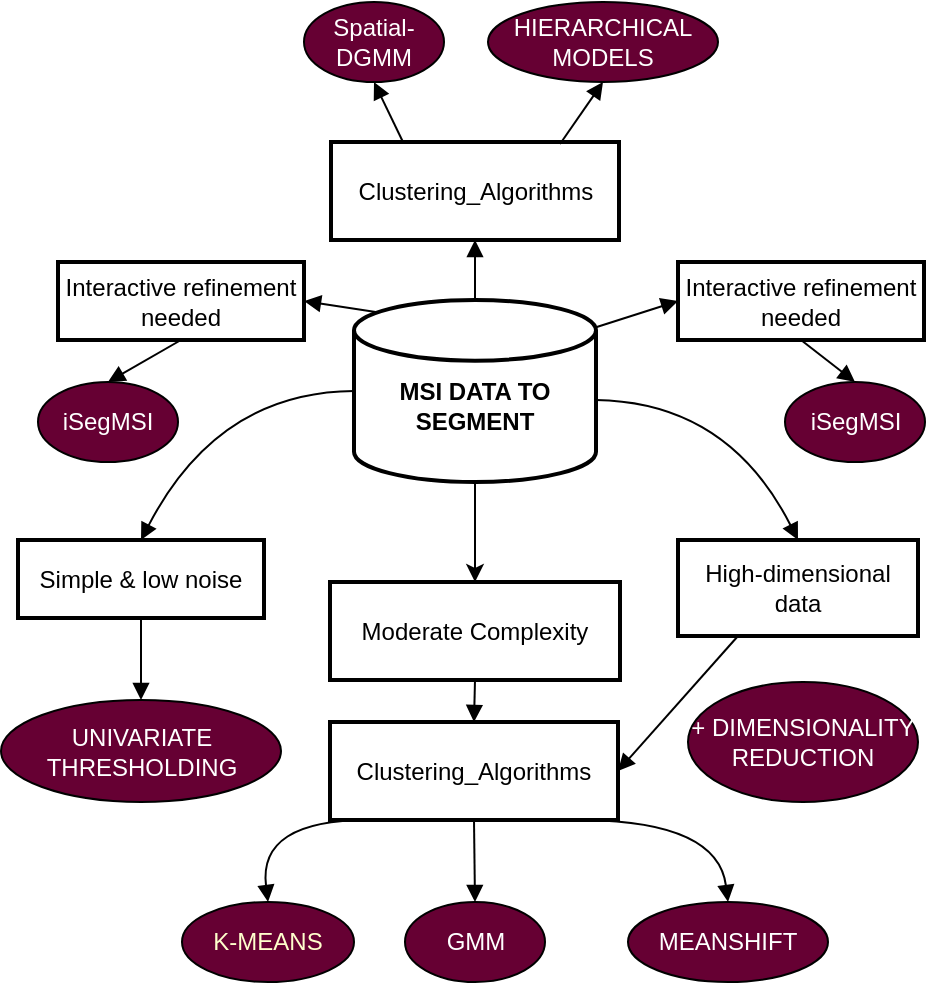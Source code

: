 <mxfile version="25.0.3">
  <diagram name="Page-1" id="iZgIoxNpqGOO7ZB-FSPc">
    <mxGraphModel dx="741" dy="879" grid="1" gridSize="10" guides="1" tooltips="1" connect="1" arrows="1" fold="1" page="1" pageScale="1" pageWidth="827" pageHeight="1169" math="0" shadow="0">
      <root>
        <mxCell id="0" />
        <mxCell id="1" parent="0" />
        <mxCell id="2" value="Simple &amp; low noise" style="whiteSpace=wrap;strokeWidth=2;" parent="1" vertex="1">
          <mxGeometry x="140" y="299" width="123" height="39" as="geometry" />
        </mxCell>
        <mxCell id="4" value="Moderate Complexity" style="whiteSpace=wrap;strokeWidth=2;" parent="1" vertex="1">
          <mxGeometry x="296" y="320" width="145" height="49" as="geometry" />
        </mxCell>
        <mxCell id="5" value="Clustering_Algorithms" style="whiteSpace=wrap;strokeWidth=2;" parent="1" vertex="1">
          <mxGeometry x="296" y="390" width="144" height="49" as="geometry" />
        </mxCell>
        <mxCell id="9" value="High-dimensional data" style="whiteSpace=wrap;strokeWidth=2;" parent="1" vertex="1">
          <mxGeometry x="470" y="299" width="120" height="48" as="geometry" />
        </mxCell>
        <mxCell id="11" value="" style="curved=1;startArrow=none;endArrow=block;exitX=0.5;exitY=1;entryX=0.5;entryY=0;entryDx=0;entryDy=0;" parent="1" source="2" target="UIzW6wYrs1wKKpYDVVE--30" edge="1">
          <mxGeometry relative="1" as="geometry">
            <Array as="points" />
            <mxPoint x="136.5" y="347" as="targetPoint" />
          </mxGeometry>
        </mxCell>
        <mxCell id="12" value="" style="curved=1;startArrow=none;endArrow=block;exitX=0.5;exitY=1;entryX=0.5;entryY=-0.01;" parent="1" source="4" target="5" edge="1">
          <mxGeometry relative="1" as="geometry">
            <Array as="points" />
          </mxGeometry>
        </mxCell>
        <mxCell id="13" value="" style="curved=1;startArrow=none;endArrow=block;exitX=0.14;exitY=0.99;entryX=0.5;entryY=0;entryDx=0;entryDy=0;" parent="1" source="5" target="UIzW6wYrs1wKKpYDVVE--22" edge="1">
          <mxGeometry relative="1" as="geometry">
            <Array as="points">
              <mxPoint x="260" y="439" />
            </Array>
            <mxPoint x="245" y="468" as="targetPoint" />
          </mxGeometry>
        </mxCell>
        <mxCell id="14" value="" style="curved=1;startArrow=none;endArrow=block;exitX=0.5;exitY=0.99;entryX=0.5;entryY=0;entryDx=0;entryDy=0;" parent="1" source="5" target="UIzW6wYrs1wKKpYDVVE--24" edge="1">
          <mxGeometry relative="1" as="geometry">
            <Array as="points" />
            <mxPoint x="368.5" y="517" as="targetPoint" />
          </mxGeometry>
        </mxCell>
        <mxCell id="15" value="" style="curved=1;startArrow=none;endArrow=block;exitX=0.88;exitY=0.99;entryX=0.5;entryY=0;entryDx=0;entryDy=0;" parent="1" source="5" target="UIzW6wYrs1wKKpYDVVE--23" edge="1">
          <mxGeometry relative="1" as="geometry">
            <Array as="points">
              <mxPoint x="490" y="440" />
            </Array>
            <mxPoint x="534" y="517" as="targetPoint" />
          </mxGeometry>
        </mxCell>
        <mxCell id="16" value="" style="curved=1;startArrow=none;endArrow=block;entryX=1;entryY=0.5;entryDx=0;entryDy=0;exitX=0.25;exitY=1;exitDx=0;exitDy=0;" parent="1" source="9" target="5" edge="1">
          <mxGeometry relative="1" as="geometry">
            <Array as="points" />
            <mxPoint x="589" y="355" as="sourcePoint" />
            <mxPoint x="488.5" y="381.75" as="targetPoint" />
          </mxGeometry>
        </mxCell>
        <mxCell id="UIzW6wYrs1wKKpYDVVE--20" value="&lt;div align=&quot;center&quot;&gt;&lt;b&gt;&lt;br&gt;&lt;/b&gt;&lt;/div&gt;&lt;div align=&quot;center&quot;&gt;&lt;b&gt;MSI DATA TO SEGMENT&lt;/b&gt;&lt;br&gt;&lt;/div&gt;" style="strokeWidth=2;html=1;shape=mxgraph.flowchart.database;whiteSpace=wrap;" vertex="1" parent="1">
          <mxGeometry x="308" y="179" width="121" height="91" as="geometry" />
        </mxCell>
        <mxCell id="UIzW6wYrs1wKKpYDVVE--22" value="&lt;font color=&quot;#ffffcc&quot;&gt;K-MEANS&lt;/font&gt;" style="ellipse;whiteSpace=wrap;html=1;fillColor=#660033;" vertex="1" parent="1">
          <mxGeometry x="222" y="480" width="86" height="40" as="geometry" />
        </mxCell>
        <mxCell id="UIzW6wYrs1wKKpYDVVE--23" value="&lt;font color=&quot;#ffffff&quot;&gt;MEANSHIFT&lt;/font&gt;" style="ellipse;whiteSpace=wrap;html=1;fillColor=#660033;" vertex="1" parent="1">
          <mxGeometry x="445" y="480" width="100" height="40" as="geometry" />
        </mxCell>
        <mxCell id="UIzW6wYrs1wKKpYDVVE--24" value="&lt;font color=&quot;#ffffff&quot;&gt;GMM&lt;/font&gt;" style="ellipse;whiteSpace=wrap;html=1;fillColor=#660033;" vertex="1" parent="1">
          <mxGeometry x="333.5" y="480" width="70" height="40" as="geometry" />
        </mxCell>
        <mxCell id="UIzW6wYrs1wKKpYDVVE--25" value="" style="endArrow=classic;html=1;rounded=0;exitX=0.5;exitY=1;exitDx=0;exitDy=0;exitPerimeter=0;entryX=0.5;entryY=0;entryDx=0;entryDy=0;" edge="1" parent="1" source="UIzW6wYrs1wKKpYDVVE--20" target="4">
          <mxGeometry width="50" height="50" relative="1" as="geometry">
            <mxPoint x="400" y="370" as="sourcePoint" />
            <mxPoint x="450" y="320" as="targetPoint" />
          </mxGeometry>
        </mxCell>
        <mxCell id="UIzW6wYrs1wKKpYDVVE--26" value="" style="curved=1;startArrow=none;endArrow=block;exitX=0.88;exitY=0.99;entryX=0.5;entryY=0;entryDx=0;entryDy=0;" edge="1" parent="1" target="9">
          <mxGeometry relative="1" as="geometry">
            <Array as="points">
              <mxPoint x="495" y="230" />
            </Array>
            <mxPoint x="429" y="229" as="sourcePoint" />
            <mxPoint x="500" y="270" as="targetPoint" />
          </mxGeometry>
        </mxCell>
        <mxCell id="UIzW6wYrs1wKKpYDVVE--30" value="&lt;font color=&quot;#ffffff&quot;&gt;UNIVARIATE THRESHOLDING&lt;/font&gt;" style="ellipse;whiteSpace=wrap;html=1;fillColor=#660033;" vertex="1" parent="1">
          <mxGeometry x="131.5" y="379" width="140" height="51" as="geometry" />
        </mxCell>
        <mxCell id="UIzW6wYrs1wKKpYDVVE--31" value="" style="curved=1;startArrow=none;endArrow=block;exitX=0;exitY=0.5;entryX=0.5;entryY=0;entryDx=0;entryDy=0;exitDx=0;exitDy=0;exitPerimeter=0;" edge="1" parent="1" source="UIzW6wYrs1wKKpYDVVE--20" target="2">
          <mxGeometry relative="1" as="geometry">
            <Array as="points">
              <mxPoint x="240" y="225" />
            </Array>
            <mxPoint x="70" y="220" as="sourcePoint" />
            <mxPoint x="200" y="251" as="targetPoint" />
          </mxGeometry>
        </mxCell>
        <mxCell id="UIzW6wYrs1wKKpYDVVE--32" value="&lt;font color=&quot;#ffffff&quot;&gt;+ DIMENSIONALITY REDUCTION&lt;br&gt;&lt;/font&gt;" style="ellipse;whiteSpace=wrap;html=1;fillColor=#660033;" vertex="1" parent="1">
          <mxGeometry x="475" y="370" width="115" height="60" as="geometry" />
        </mxCell>
        <mxCell id="UIzW6wYrs1wKKpYDVVE--42" value="Interactive refinement needed" style="whiteSpace=wrap;strokeWidth=2;" vertex="1" parent="1">
          <mxGeometry x="160" y="160" width="123" height="39" as="geometry" />
        </mxCell>
        <mxCell id="UIzW6wYrs1wKKpYDVVE--43" value="" style="curved=1;startArrow=none;endArrow=block;exitX=0.5;exitY=1;entryX=0.5;entryY=0;entryDx=0;entryDy=0;" edge="1" parent="1" source="UIzW6wYrs1wKKpYDVVE--42" target="UIzW6wYrs1wKKpYDVVE--44">
          <mxGeometry relative="1" as="geometry">
            <Array as="points" />
            <mxPoint x="115.0" y="168" as="targetPoint" />
          </mxGeometry>
        </mxCell>
        <mxCell id="UIzW6wYrs1wKKpYDVVE--44" value="&lt;font color=&quot;#ffffff&quot;&gt;iSegMSI&lt;/font&gt;" style="ellipse;whiteSpace=wrap;html=1;fillColor=#660033;" vertex="1" parent="1">
          <mxGeometry x="150" y="220" width="70" height="40" as="geometry" />
        </mxCell>
        <mxCell id="UIzW6wYrs1wKKpYDVVE--45" value="" style="curved=1;startArrow=none;endArrow=block;exitX=0.103;exitY=0.069;entryX=1;entryY=0.5;entryDx=0;entryDy=0;exitDx=0;exitDy=0;exitPerimeter=0;" edge="1" parent="1" target="UIzW6wYrs1wKKpYDVVE--42" source="UIzW6wYrs1wKKpYDVVE--20">
          <mxGeometry relative="1" as="geometry">
            <Array as="points" />
            <mxPoint x="296" y="50" as="sourcePoint" />
            <mxPoint x="188" y="76" as="targetPoint" />
          </mxGeometry>
        </mxCell>
        <mxCell id="UIzW6wYrs1wKKpYDVVE--48" value="Interactive refinement needed" style="whiteSpace=wrap;strokeWidth=2;" vertex="1" parent="1">
          <mxGeometry x="470" y="160" width="123" height="39" as="geometry" />
        </mxCell>
        <mxCell id="UIzW6wYrs1wKKpYDVVE--49" value="" style="curved=1;startArrow=none;endArrow=block;exitX=0.5;exitY=1;entryX=0.5;entryY=0;entryDx=0;entryDy=0;" edge="1" parent="1" source="UIzW6wYrs1wKKpYDVVE--48" target="UIzW6wYrs1wKKpYDVVE--50">
          <mxGeometry relative="1" as="geometry">
            <Array as="points" />
            <mxPoint x="510.0" y="182.5" as="targetPoint" />
          </mxGeometry>
        </mxCell>
        <mxCell id="UIzW6wYrs1wKKpYDVVE--50" value="&lt;font color=&quot;#ffffff&quot;&gt;iSegMSI&lt;/font&gt;" style="ellipse;whiteSpace=wrap;html=1;fillColor=#660033;" vertex="1" parent="1">
          <mxGeometry x="523.5" y="220" width="70" height="40" as="geometry" />
        </mxCell>
        <mxCell id="UIzW6wYrs1wKKpYDVVE--51" value="" style="curved=1;startArrow=none;endArrow=block;entryX=0;entryY=0.5;entryDx=0;entryDy=0;exitX=1;exitY=0.15;exitDx=0;exitDy=0;exitPerimeter=0;" edge="1" parent="1" target="UIzW6wYrs1wKKpYDVVE--48" source="UIzW6wYrs1wKKpYDVVE--20">
          <mxGeometry relative="1" as="geometry">
            <Array as="points" />
            <mxPoint x="420" y="225" as="sourcePoint" />
            <mxPoint x="583" y="90.5" as="targetPoint" />
          </mxGeometry>
        </mxCell>
        <mxCell id="UIzW6wYrs1wKKpYDVVE--52" value="Clustering_Algorithms" style="whiteSpace=wrap;strokeWidth=2;" vertex="1" parent="1">
          <mxGeometry x="296.5" y="100" width="144" height="49" as="geometry" />
        </mxCell>
        <mxCell id="UIzW6wYrs1wKKpYDVVE--53" value="" style="curved=1;startArrow=none;endArrow=block;exitX=0.25;exitY=0;entryX=0.5;entryY=1;entryDx=0;entryDy=0;exitDx=0;exitDy=0;" edge="1" parent="1" source="UIzW6wYrs1wKKpYDVVE--52" target="UIzW6wYrs1wKKpYDVVE--54">
          <mxGeometry relative="1" as="geometry">
            <Array as="points" />
            <mxPoint x="462.5" y="137" as="targetPoint" />
          </mxGeometry>
        </mxCell>
        <mxCell id="UIzW6wYrs1wKKpYDVVE--54" value="&lt;font color=&quot;#ffffff&quot;&gt;Spatial-DGMM&lt;/font&gt;" style="ellipse;whiteSpace=wrap;html=1;fillColor=#660033;" vertex="1" parent="1">
          <mxGeometry x="283" y="30" width="70" height="40" as="geometry" />
        </mxCell>
        <mxCell id="UIzW6wYrs1wKKpYDVVE--56" value="" style="curved=1;startArrow=none;endArrow=block;exitX=0.25;exitY=0;entryX=0.5;entryY=1;entryDx=0;entryDy=0;exitDx=0;exitDy=0;" edge="1" parent="1" target="UIzW6wYrs1wKKpYDVVE--57">
          <mxGeometry relative="1" as="geometry">
            <Array as="points" />
            <mxPoint x="536.5" y="137" as="targetPoint" />
            <mxPoint x="411" y="101" as="sourcePoint" />
          </mxGeometry>
        </mxCell>
        <mxCell id="UIzW6wYrs1wKKpYDVVE--57" value="&lt;font color=&quot;#ffffff&quot;&gt;HIERARCHICAL MODELS&lt;br&gt;&lt;/font&gt;" style="ellipse;whiteSpace=wrap;html=1;fillColor=#660033;" vertex="1" parent="1">
          <mxGeometry x="375" y="30" width="115" height="40" as="geometry" />
        </mxCell>
        <mxCell id="UIzW6wYrs1wKKpYDVVE--58" value="" style="curved=1;startArrow=none;endArrow=block;entryX=0.5;entryY=1;entryDx=0;entryDy=0;exitX=0.5;exitY=0;exitDx=0;exitDy=0;exitPerimeter=0;" edge="1" parent="1" source="UIzW6wYrs1wKKpYDVVE--20" target="UIzW6wYrs1wKKpYDVVE--52">
          <mxGeometry relative="1" as="geometry">
            <Array as="points" />
            <mxPoint x="363.5" y="150" as="targetPoint" />
            <mxPoint x="369" y="179" as="sourcePoint" />
          </mxGeometry>
        </mxCell>
      </root>
    </mxGraphModel>
  </diagram>
</mxfile>
